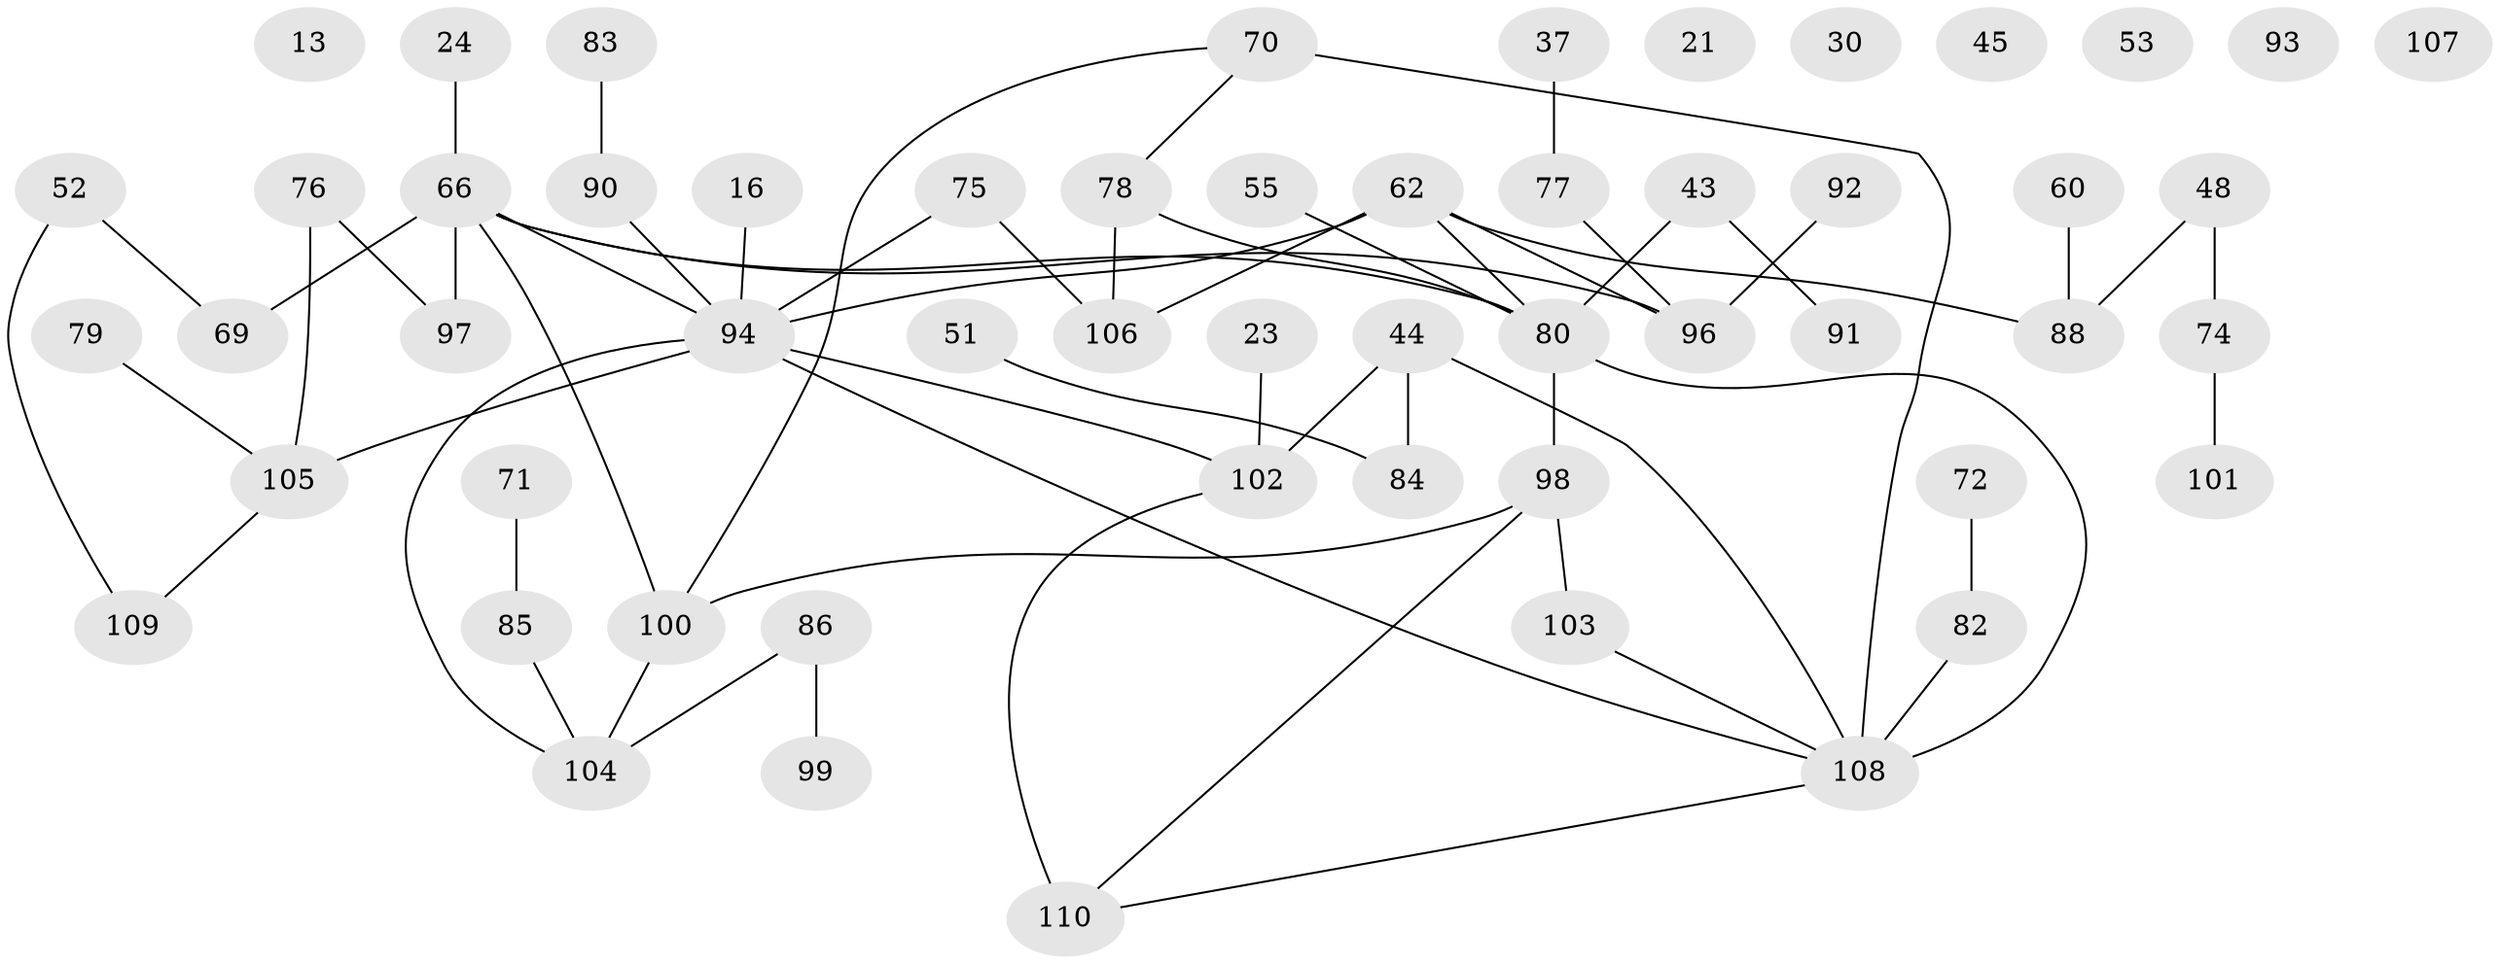 // original degree distribution, {1: 0.2636363636363636, 2: 0.3090909090909091, 3: 0.20909090909090908, 4: 0.07272727272727272, 5: 0.07272727272727272, 0: 0.03636363636363636, 8: 0.00909090909090909, 6: 0.02727272727272727}
// Generated by graph-tools (version 1.1) at 2025/39/03/09/25 04:39:39]
// undirected, 55 vertices, 62 edges
graph export_dot {
graph [start="1"]
  node [color=gray90,style=filled];
  13;
  16;
  21;
  23;
  24;
  30;
  37;
  43 [super="+38+27"];
  44 [super="+26"];
  45 [super="+5"];
  48 [super="+41+25"];
  51;
  52;
  53 [super="+28"];
  55;
  60;
  62 [super="+11"];
  66;
  69;
  70 [super="+57"];
  71;
  72;
  74;
  75 [super="+22"];
  76 [super="+54"];
  77;
  78;
  79;
  80 [super="+36+65+68"];
  82;
  83 [super="+1"];
  84;
  85;
  86;
  88 [super="+58"];
  90 [super="+67"];
  91;
  92;
  93;
  94 [super="+8+87"];
  96 [super="+7+63"];
  97 [super="+31"];
  98 [super="+46+59"];
  99 [super="+18"];
  100 [super="+35"];
  101;
  102;
  103;
  104 [super="+47+6+64+39"];
  105 [super="+49+50"];
  106 [super="+17"];
  107 [super="+33"];
  108 [super="+81+73"];
  109;
  110 [super="+89+95+56+40"];
  16 -- 94;
  23 -- 102;
  24 -- 66;
  37 -- 77;
  43 -- 80 [weight=3];
  43 -- 91;
  44 -- 102 [weight=2];
  44 -- 84;
  44 -- 108;
  48 -- 74;
  48 -- 88;
  51 -- 84;
  52 -- 69;
  52 -- 109;
  55 -- 80;
  60 -- 88;
  62 -- 88 [weight=2];
  62 -- 94;
  62 -- 106;
  62 -- 96 [weight=2];
  62 -- 80;
  66 -- 69;
  66 -- 96;
  66 -- 100 [weight=2];
  66 -- 94;
  66 -- 80;
  66 -- 97;
  70 -- 78;
  70 -- 108 [weight=2];
  70 -- 100;
  71 -- 85;
  72 -- 82;
  74 -- 101;
  75 -- 106 [weight=2];
  75 -- 94;
  76 -- 97;
  76 -- 105;
  77 -- 96;
  78 -- 106;
  78 -- 80;
  79 -- 105;
  80 -- 108 [weight=3];
  80 -- 98;
  82 -- 108;
  83 -- 90;
  85 -- 104;
  86 -- 104;
  86 -- 99;
  90 -- 94;
  92 -- 96;
  94 -- 102 [weight=2];
  94 -- 105 [weight=2];
  94 -- 108 [weight=2];
  94 -- 104;
  98 -- 100 [weight=2];
  98 -- 103;
  98 -- 110;
  100 -- 104;
  102 -- 110;
  103 -- 108;
  105 -- 109;
  108 -- 110;
}

